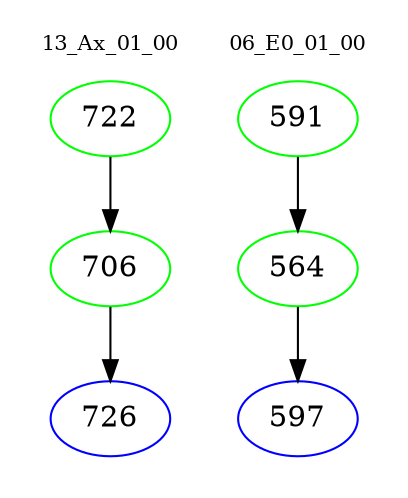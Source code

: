 digraph{
subgraph cluster_0 {
color = white
label = "13_Ax_01_00";
fontsize=10;
T0_722 [label="722", color="green"]
T0_722 -> T0_706 [color="black"]
T0_706 [label="706", color="green"]
T0_706 -> T0_726 [color="black"]
T0_726 [label="726", color="blue"]
}
subgraph cluster_1 {
color = white
label = "06_E0_01_00";
fontsize=10;
T1_591 [label="591", color="green"]
T1_591 -> T1_564 [color="black"]
T1_564 [label="564", color="green"]
T1_564 -> T1_597 [color="black"]
T1_597 [label="597", color="blue"]
}
}
